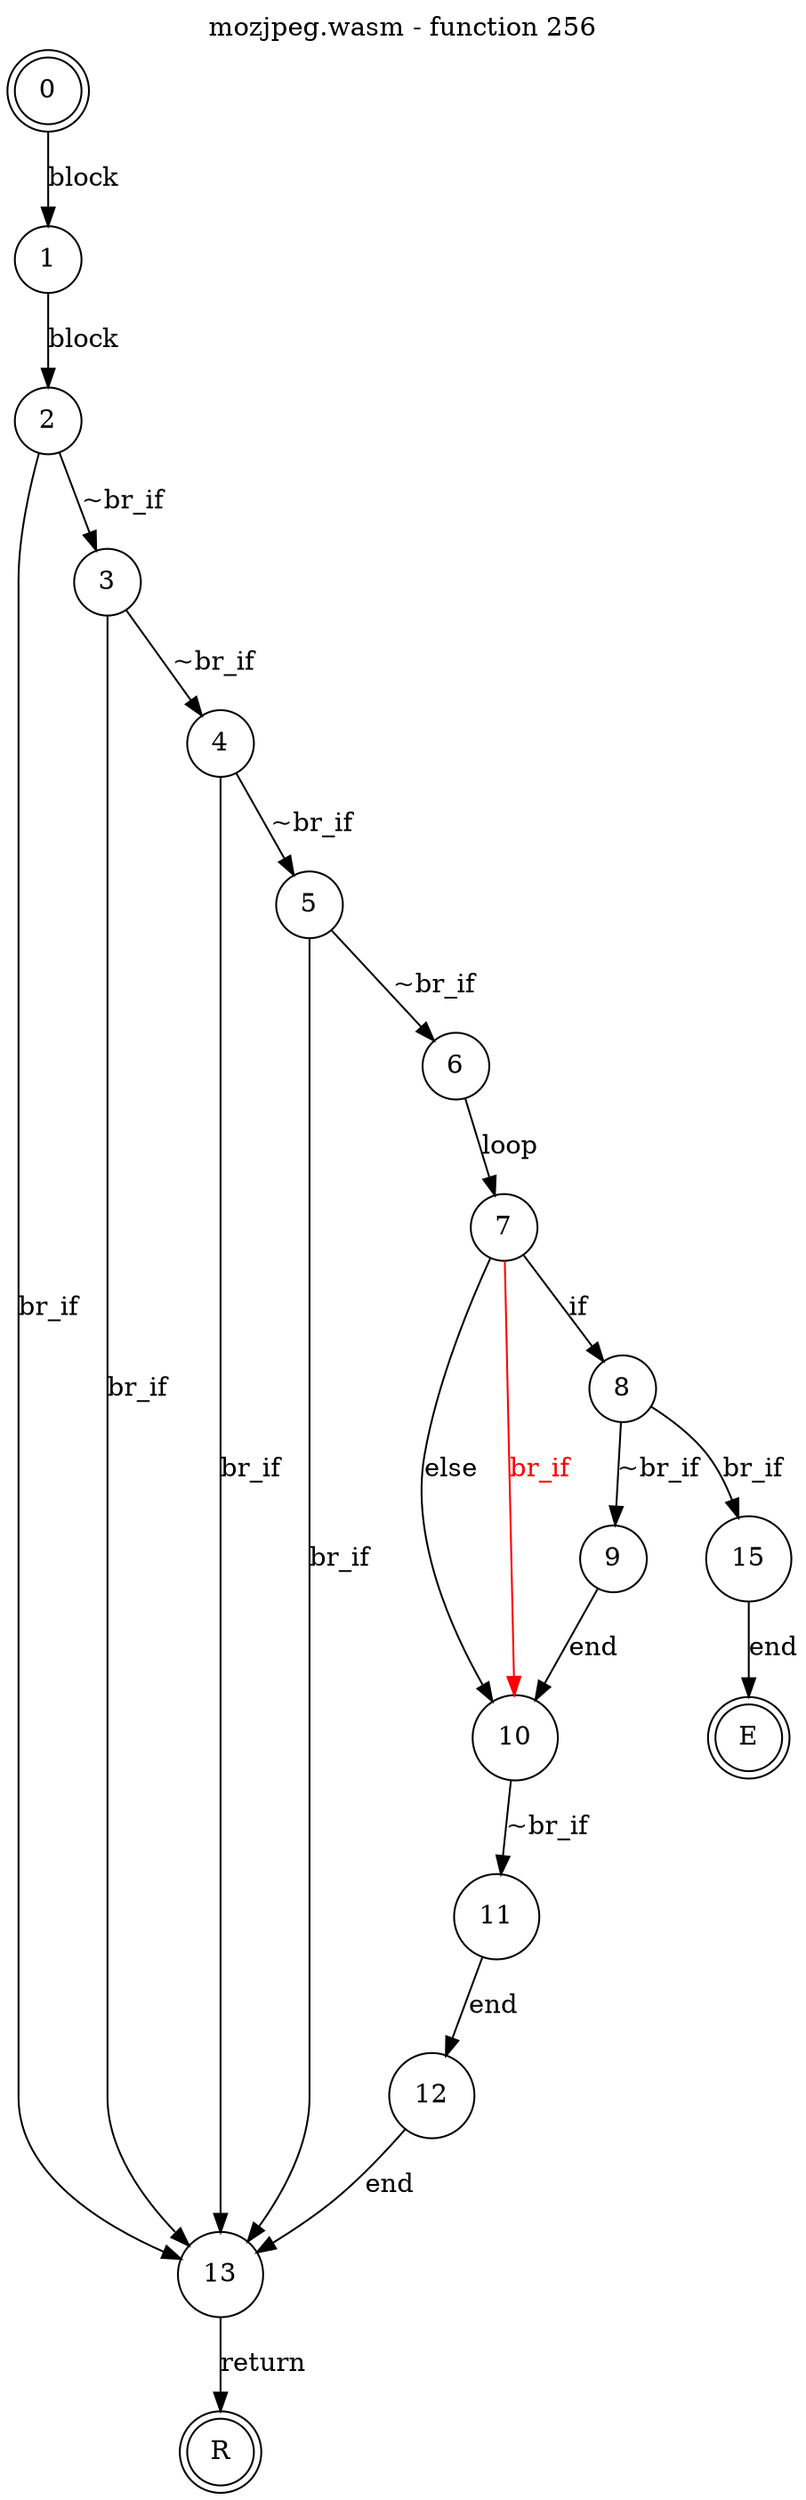digraph finite_state_machine {
    label = "mozjpeg.wasm - function 256"
    labelloc =  t
    labelfontsize = 16
    labelfontcolor = black
    labelfontname = "Helvetica"
    node [shape = doublecircle]; 0 E R ;
    node [shape = circle];
    0 -> 1[label="block"];
    1 -> 2[label="block"];
    2 -> 3[label="~br_if"];
    2 -> 13[label="br_if"];
    3 -> 4[label="~br_if"];
    3 -> 13[label="br_if"];
    4 -> 5[label="~br_if"];
    4 -> 13[label="br_if"];
    5 -> 6[label="~br_if"];
    5 -> 13[label="br_if"];
    6 -> 7[label="loop"];
    7 -> 8[label="if"];
    7 -> 10[label="else"];
    8 -> 9[label="~br_if"];
    8 -> 15[label="br_if"];
    9 -> 10[label="end"];
    10 -> 11[label="~br_if"];
    10 -> 7[color="red" dir=back fontcolor="red" label="br_if"];
    11 -> 12[label="end"];
    12 -> 13[label="end"];
    13 -> R[label="return"];
    15 -> E[label="end"];
}
